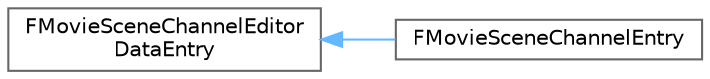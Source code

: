 digraph "Graphical Class Hierarchy"
{
 // INTERACTIVE_SVG=YES
 // LATEX_PDF_SIZE
  bgcolor="transparent";
  edge [fontname=Helvetica,fontsize=10,labelfontname=Helvetica,labelfontsize=10];
  node [fontname=Helvetica,fontsize=10,shape=box,height=0.2,width=0.4];
  rankdir="LR";
  Node0 [id="Node000000",label="FMovieSceneChannelEditor\lDataEntry",height=0.2,width=0.4,color="grey40", fillcolor="white", style="filled",URL="$d6/dbb/structFMovieSceneChannelEditorDataEntry.html",tooltip="Base entry type for use in FMovieSceneChannelProxy that stores editor meta-data and extended editor d..."];
  Node0 -> Node1 [id="edge4420_Node000000_Node000001",dir="back",color="steelblue1",style="solid",tooltip=" "];
  Node1 [id="Node000001",label="FMovieSceneChannelEntry",height=0.2,width=0.4,color="grey40", fillcolor="white", style="filled",URL="$d6/dfa/structFMovieSceneChannelEntry.html",tooltip="An entry within FMovieSceneChannelProxy that contains all channels (and editor data) for any given ch..."];
}
